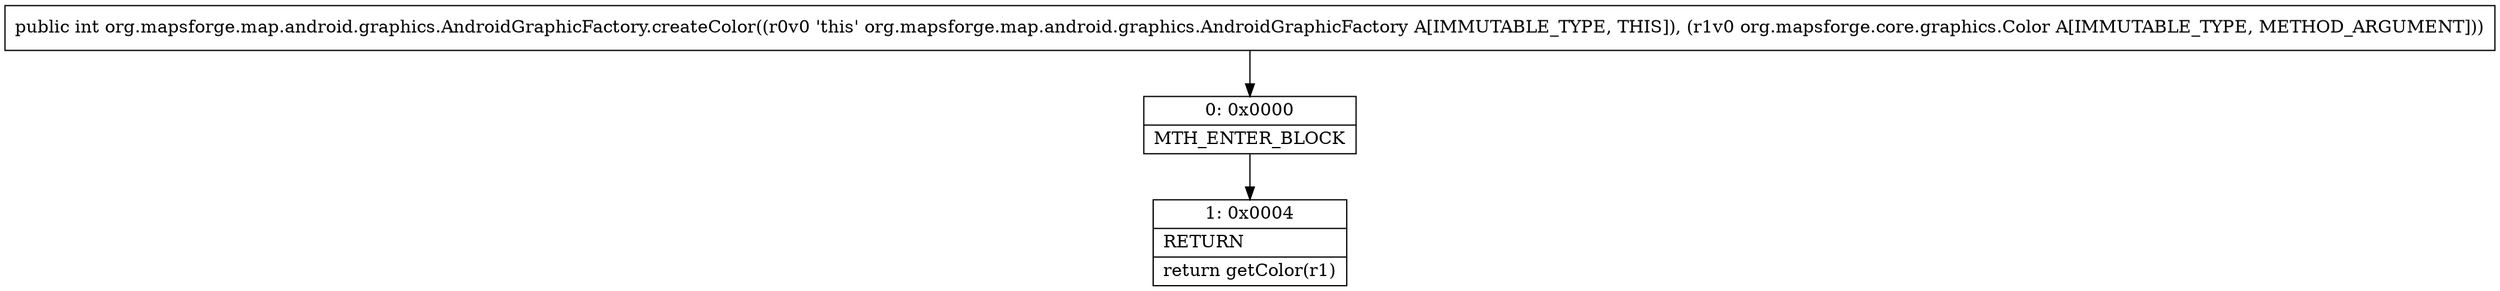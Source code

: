 digraph "CFG fororg.mapsforge.map.android.graphics.AndroidGraphicFactory.createColor(Lorg\/mapsforge\/core\/graphics\/Color;)I" {
Node_0 [shape=record,label="{0\:\ 0x0000|MTH_ENTER_BLOCK\l}"];
Node_1 [shape=record,label="{1\:\ 0x0004|RETURN\l|return getColor(r1)\l}"];
MethodNode[shape=record,label="{public int org.mapsforge.map.android.graphics.AndroidGraphicFactory.createColor((r0v0 'this' org.mapsforge.map.android.graphics.AndroidGraphicFactory A[IMMUTABLE_TYPE, THIS]), (r1v0 org.mapsforge.core.graphics.Color A[IMMUTABLE_TYPE, METHOD_ARGUMENT])) }"];
MethodNode -> Node_0;
Node_0 -> Node_1;
}

